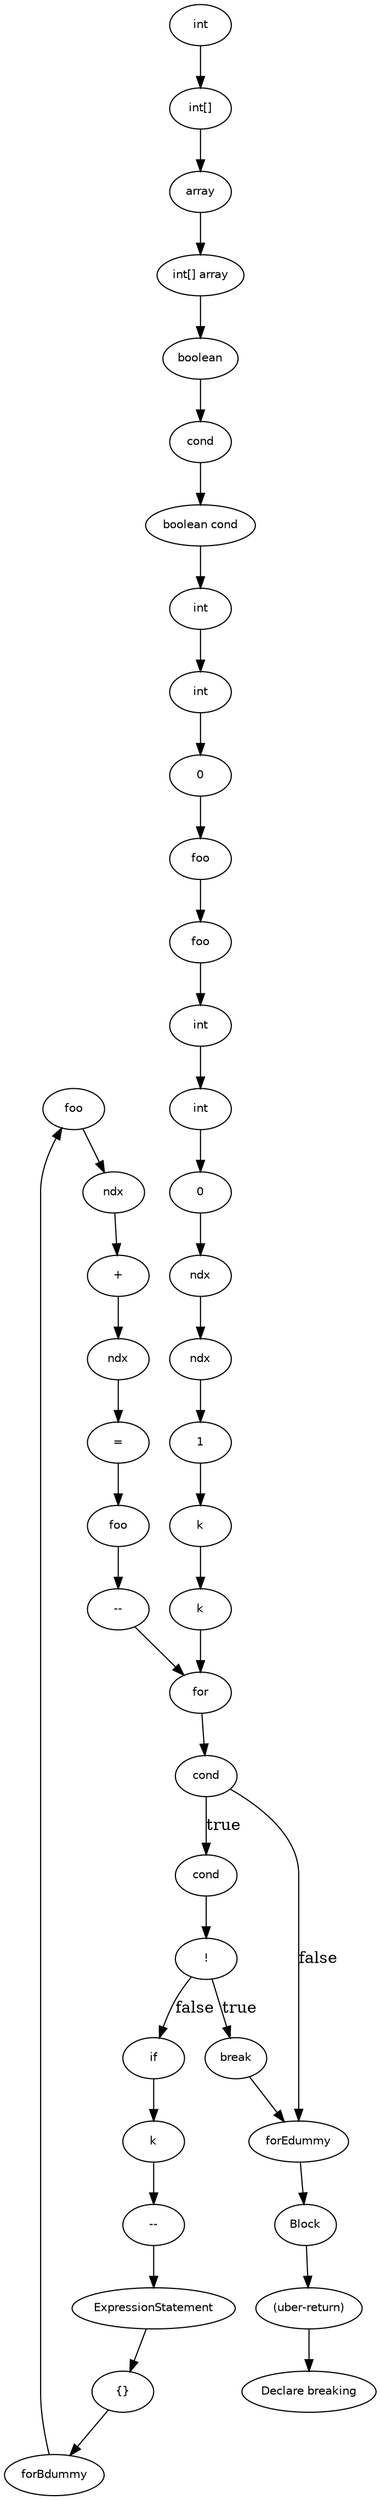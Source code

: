 digraph breaking {
  29 [
    label = foo,
    fontname = Helvetica,
    fontsize = 10
  ];
  28 [
    label = "+",
    fontname = Helvetica,
    fontsize = 10
  ];
  27 [
    label = ndx,
    fontname = Helvetica,
    fontsize = 10
  ];
  26 [
    label = "=",
    fontname = Helvetica,
    fontsize = 10
  ];
  25 [
    label = cond,
    fontname = Helvetica,
    fontsize = 10
  ];
  24 [
    label = 1,
    fontname = Helvetica,
    fontsize = 10
  ];
  23 [
    label = k,
    fontname = Helvetica,
    fontsize = 10
  ];
  22 [
    label = k,
    fontname = Helvetica,
    fontsize = 10
  ];
  21 [
    label = 0,
    fontname = Helvetica,
    fontsize = 10
  ];
  20 [
    label = ndx,
    fontname = Helvetica,
    fontsize = 10
  ];
  9 [
    label = cond,
    fontname = Helvetica,
    fontsize = 10
  ];
  8 [
    label = boolean,
    fontname = Helvetica,
    fontsize = 10
  ];
  19 [
    label = ndx,
    fontname = Helvetica,
    fontsize = 10
  ];
  7 [
    label = "boolean cond",
    fontname = Helvetica,
    fontsize = 10
  ];
  18 [
    label = int,
    fontname = Helvetica,
    fontsize = 10
  ];
  6 [
    label = array,
    fontname = Helvetica,
    fontsize = 10
  ];
  17 [
    label = int,
    fontname = Helvetica,
    fontsize = 10
  ];
  5 [
    label = int,
    fontname = Helvetica,
    fontsize = 10
  ];
  16 [
    label = forEdummy,
    fontname = Helvetica,
    fontsize = 10
  ];
  4 [
    label = "int[]",
    fontname = Helvetica,
    fontsize = 10
  ];
  15 [
    label = forBdummy,
    fontname = Helvetica,
    fontsize = 10
  ];
  3 [
    label = "int[] array",
    fontname = Helvetica,
    fontsize = 10
  ];
  14 [
    label = 0,
    fontname = Helvetica,
    fontsize = 10
  ];
  2 [
    label = "(uber-return)",
    fontname = Helvetica,
    fontsize = 10
  ];
  13 [
    label = foo,
    fontname = Helvetica,
    fontsize = 10
  ];
  12 [
    label = foo,
    fontname = Helvetica,
    fontsize = 10
  ];
  0 [
    label = "Declare breaking",
    fontname = Helvetica,
    fontsize = 10
  ];
  11 [
    label = int,
    fontname = Helvetica,
    fontsize = 10
  ];
  10 [
    label = int,
    fontname = Helvetica,
    fontsize = 10
  ];
  42 [
    label = Block,
    fontname = Helvetica,
    fontsize = 10
  ];
  41 [
    label = for,
    fontname = Helvetica,
    fontsize = 10
  ];
  40 [
    label = k,
    fontname = Helvetica,
    fontsize = 10
  ];
  39 [
    label = "--",
    fontname = Helvetica,
    fontsize = 10
  ];
  38 [
    label = ExpressionStatement,
    fontname = Helvetica,
    fontsize = 10
  ];
  37 [
    label = break,
    fontname = Helvetica,
    fontsize = 10
  ];
  36 [
    label = cond,
    fontname = Helvetica,
    fontsize = 10
  ];
  35 [
    label = "!",
    fontname = Helvetica,
    fontsize = 10
  ];
  34 [
    label = if,
    fontname = Helvetica,
    fontsize = 10
  ];
  33 [
    label = "{}",
    fontname = Helvetica,
    fontsize = 10
  ];
  32 [
    label = foo,
    fontname = Helvetica,
    fontsize = 10
  ];
  31 [
    label = "--",
    fontname = Helvetica,
    fontsize = 10
  ];
  30 [
    label = ndx,
    fontname = Helvetica,
    fontsize = 10
  ];
  37 -> 16 [
    label = ""
  ];
  40 -> 39 [
    label = ""
  ];
  27 -> 26 [
    label = ""
  ];
  11 -> 14 [
    label = ""
  ];
  23 -> 22 [
    label = ""
  ];
  3 -> 8 [
    label = ""
  ];
  42 -> 2 [
    label = ""
  ];
  33 -> 15 [
    label = ""
  ];
  18 -> 21 [
    label = ""
  ];
  4 -> 6 [
    label = ""
  ];
  35 -> 34 [
    label = false
  ];
  31 -> 41 [
    label = ""
  ];
  12 -> 17 [
    label = ""
  ];
  25 -> 36 [
    label = true
  ];
  7 -> 10 [
    label = ""
  ];
  30 -> 28 [
    label = ""
  ];
  19 -> 24 [
    label = ""
  ];
  39 -> 38 [
    label = ""
  ];
  25 -> 16 [
    label = false
  ];
  26 -> 32 [
    label = ""
  ];
  14 -> 13 [
    label = ""
  ];
  22 -> 41 [
    label = ""
  ];
  8 -> 9 [
    label = ""
  ];
  2 -> 0 [
    label = ""
  ];
  15 -> 29 [
    label = ""
  ];
  21 -> 20 [
    label = ""
  ];
  6 -> 3 [
    label = ""
  ];
  34 -> 40 [
    label = ""
  ];
  35 -> 37 [
    label = true
  ];
  17 -> 18 [
    label = ""
  ];
  36 -> 35 [
    label = ""
  ];
  10 -> 11 [
    label = ""
  ];
  28 -> 27 [
    label = ""
  ];
  24 -> 23 [
    label = ""
  ];
  38 -> 33 [
    label = ""
  ];
  16 -> 42 [
    label = ""
  ];
  5 -> 4 [
    label = ""
  ];
  32 -> 31 [
    label = ""
  ];
  13 -> 12 [
    label = ""
  ];
  41 -> 25 [
    label = ""
  ];
  9 -> 7 [
    label = ""
  ];
  29 -> 30 [
    label = ""
  ];
  20 -> 19 [
    label = ""
  ];
}
